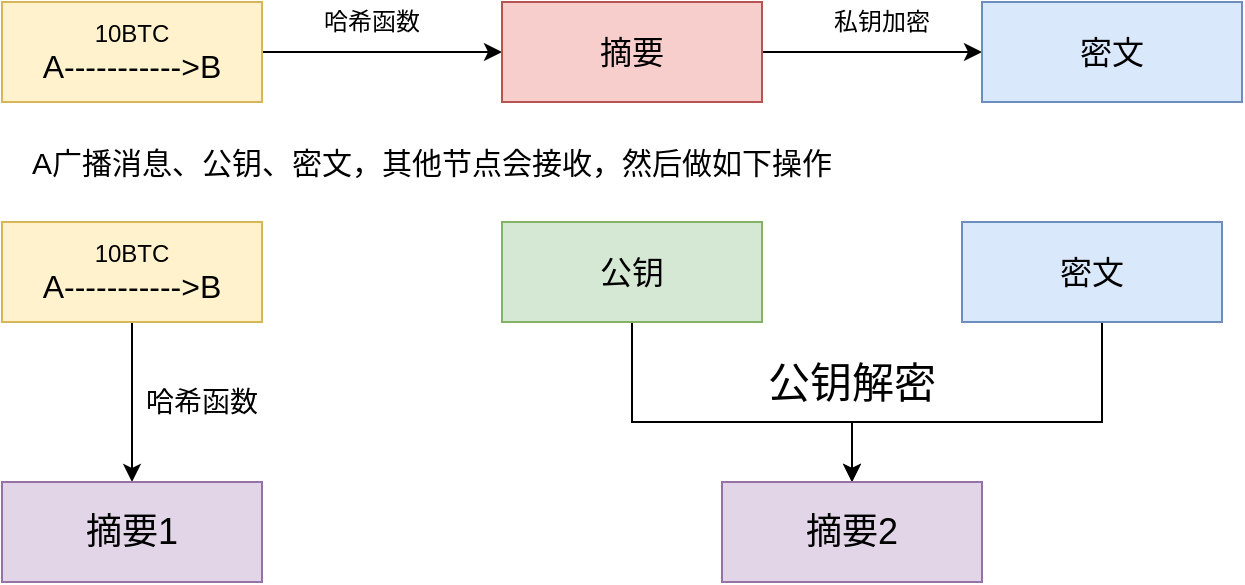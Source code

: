 <mxfile version="14.7.6" type="github">
  <diagram id="0XFOo5WfWtpuxFxuufUj" name="Page-1">
    <mxGraphModel dx="1036" dy="575" grid="1" gridSize="10" guides="1" tooltips="1" connect="1" arrows="1" fold="1" page="1" pageScale="1" pageWidth="827" pageHeight="1169" math="0" shadow="0">
      <root>
        <mxCell id="0" />
        <mxCell id="1" parent="0" />
        <mxCell id="OTzWsGNzkJKnARdKistW-3" value="" style="edgeStyle=orthogonalEdgeStyle;rounded=0;orthogonalLoop=1;jettySize=auto;html=1;" parent="1" source="OTzWsGNzkJKnARdKistW-1" target="OTzWsGNzkJKnARdKistW-2" edge="1">
          <mxGeometry relative="1" as="geometry" />
        </mxCell>
        <mxCell id="OTzWsGNzkJKnARdKistW-1" value="10BTC&lt;br&gt;&lt;font style=&quot;font-size: 16px&quot;&gt;A-----------&amp;gt;B&lt;/font&gt;" style="rounded=0;whiteSpace=wrap;html=1;fillColor=#fff2cc;strokeColor=#d6b656;" parent="1" vertex="1">
          <mxGeometry x="90" y="220" width="130" height="50" as="geometry" />
        </mxCell>
        <mxCell id="OTzWsGNzkJKnARdKistW-6" value="" style="edgeStyle=orthogonalEdgeStyle;rounded=0;orthogonalLoop=1;jettySize=auto;html=1;" parent="1" source="OTzWsGNzkJKnARdKistW-2" target="OTzWsGNzkJKnARdKistW-5" edge="1">
          <mxGeometry relative="1" as="geometry" />
        </mxCell>
        <mxCell id="OTzWsGNzkJKnARdKistW-2" value="&lt;font style=&quot;font-size: 16px&quot;&gt;摘要&lt;/font&gt;" style="rounded=0;whiteSpace=wrap;html=1;fillColor=#f8cecc;strokeColor=#b85450;" parent="1" vertex="1">
          <mxGeometry x="340" y="220" width="130" height="50" as="geometry" />
        </mxCell>
        <mxCell id="OTzWsGNzkJKnARdKistW-4" value="哈希函数" style="text;html=1;strokeColor=none;fillColor=none;align=center;verticalAlign=middle;whiteSpace=wrap;rounded=0;" parent="1" vertex="1">
          <mxGeometry x="240" y="220" width="70" height="20" as="geometry" />
        </mxCell>
        <mxCell id="OTzWsGNzkJKnARdKistW-5" value="&lt;font style=&quot;font-size: 16px&quot;&gt;密文&lt;/font&gt;" style="rounded=0;whiteSpace=wrap;html=1;fillColor=#dae8fc;strokeColor=#6c8ebf;" parent="1" vertex="1">
          <mxGeometry x="580" y="220" width="130" height="50" as="geometry" />
        </mxCell>
        <mxCell id="OTzWsGNzkJKnARdKistW-7" value="私钥加密" style="text;html=1;strokeColor=none;fillColor=none;align=center;verticalAlign=middle;whiteSpace=wrap;rounded=0;" parent="1" vertex="1">
          <mxGeometry x="500" y="220" width="60" height="20" as="geometry" />
        </mxCell>
        <mxCell id="OTzWsGNzkJKnARdKistW-9" value="&lt;font style=&quot;font-size: 15px&quot;&gt;A广播消息、公钥、密文，其他节点会接收，然后做如下操作&lt;/font&gt;" style="text;html=1;strokeColor=none;fillColor=none;align=center;verticalAlign=middle;whiteSpace=wrap;rounded=0;" parent="1" vertex="1">
          <mxGeometry x="90" y="290" width="430" height="20" as="geometry" />
        </mxCell>
        <mxCell id="OTzWsGNzkJKnARdKistW-12" value="" style="edgeStyle=orthogonalEdgeStyle;rounded=0;orthogonalLoop=1;jettySize=auto;html=1;" parent="1" source="OTzWsGNzkJKnARdKistW-10" target="OTzWsGNzkJKnARdKistW-11" edge="1">
          <mxGeometry relative="1" as="geometry" />
        </mxCell>
        <mxCell id="OTzWsGNzkJKnARdKistW-10" value="10BTC&lt;br&gt;&lt;font style=&quot;font-size: 16px&quot;&gt;A-----------&amp;gt;B&lt;/font&gt;" style="rounded=0;whiteSpace=wrap;html=1;fillColor=#fff2cc;strokeColor=#d6b656;" parent="1" vertex="1">
          <mxGeometry x="90" y="330" width="130" height="50" as="geometry" />
        </mxCell>
        <mxCell id="OTzWsGNzkJKnARdKistW-11" value="&lt;font style=&quot;font-size: 18px&quot;&gt;摘要1&lt;/font&gt;" style="rounded=0;whiteSpace=wrap;html=1;fillColor=#e1d5e7;strokeColor=#9673a6;" parent="1" vertex="1">
          <mxGeometry x="90" y="460" width="130" height="50" as="geometry" />
        </mxCell>
        <mxCell id="OTzWsGNzkJKnARdKistW-13" value="&lt;font style=&quot;font-size: 14px&quot;&gt;哈希函数&lt;/font&gt;" style="text;html=1;strokeColor=none;fillColor=none;align=center;verticalAlign=middle;whiteSpace=wrap;rounded=0;" parent="1" vertex="1">
          <mxGeometry x="160" y="410" width="60" height="20" as="geometry" />
        </mxCell>
        <mxCell id="OTzWsGNzkJKnARdKistW-20" style="edgeStyle=orthogonalEdgeStyle;rounded=0;orthogonalLoop=1;jettySize=auto;html=1;exitX=0.5;exitY=1;exitDx=0;exitDy=0;entryX=0.5;entryY=0;entryDx=0;entryDy=0;" parent="1" source="OTzWsGNzkJKnARdKistW-14" target="OTzWsGNzkJKnARdKistW-19" edge="1">
          <mxGeometry relative="1" as="geometry">
            <Array as="points">
              <mxPoint x="405" y="430" />
              <mxPoint x="515" y="430" />
            </Array>
          </mxGeometry>
        </mxCell>
        <mxCell id="OTzWsGNzkJKnARdKistW-14" value="&lt;font style=&quot;font-size: 16px&quot;&gt;公钥&lt;/font&gt;" style="rounded=0;whiteSpace=wrap;html=1;fillColor=#d5e8d4;strokeColor=#82b366;" parent="1" vertex="1">
          <mxGeometry x="340" y="330" width="130" height="50" as="geometry" />
        </mxCell>
        <mxCell id="OTzWsGNzkJKnARdKistW-21" style="edgeStyle=orthogonalEdgeStyle;rounded=0;orthogonalLoop=1;jettySize=auto;html=1;entryX=0.5;entryY=0;entryDx=0;entryDy=0;" parent="1" target="OTzWsGNzkJKnARdKistW-19" edge="1">
          <mxGeometry relative="1" as="geometry">
            <mxPoint x="640" y="380" as="sourcePoint" />
            <Array as="points">
              <mxPoint x="640" y="380" />
              <mxPoint x="640" y="430" />
              <mxPoint x="515" y="430" />
            </Array>
          </mxGeometry>
        </mxCell>
        <mxCell id="OTzWsGNzkJKnARdKistW-16" value="&lt;font style=&quot;font-size: 16px&quot;&gt;密文&lt;/font&gt;" style="rounded=0;whiteSpace=wrap;html=1;fillColor=#dae8fc;strokeColor=#6c8ebf;" parent="1" vertex="1">
          <mxGeometry x="570" y="330" width="130" height="50" as="geometry" />
        </mxCell>
        <mxCell id="OTzWsGNzkJKnARdKistW-19" value="&lt;font style=&quot;font-size: 18px&quot;&gt;摘要2&lt;/font&gt;" style="rounded=0;whiteSpace=wrap;html=1;fillColor=#e1d5e7;strokeColor=#9673a6;" parent="1" vertex="1">
          <mxGeometry x="450" y="460" width="130" height="50" as="geometry" />
        </mxCell>
        <mxCell id="OTzWsGNzkJKnARdKistW-22" value="&lt;font style=&quot;font-size: 21px&quot;&gt;公钥解密&lt;/font&gt;" style="text;html=1;strokeColor=none;fillColor=none;align=center;verticalAlign=middle;whiteSpace=wrap;rounded=0;" parent="1" vertex="1">
          <mxGeometry x="455" y="400" width="120" height="20" as="geometry" />
        </mxCell>
      </root>
    </mxGraphModel>
  </diagram>
</mxfile>
